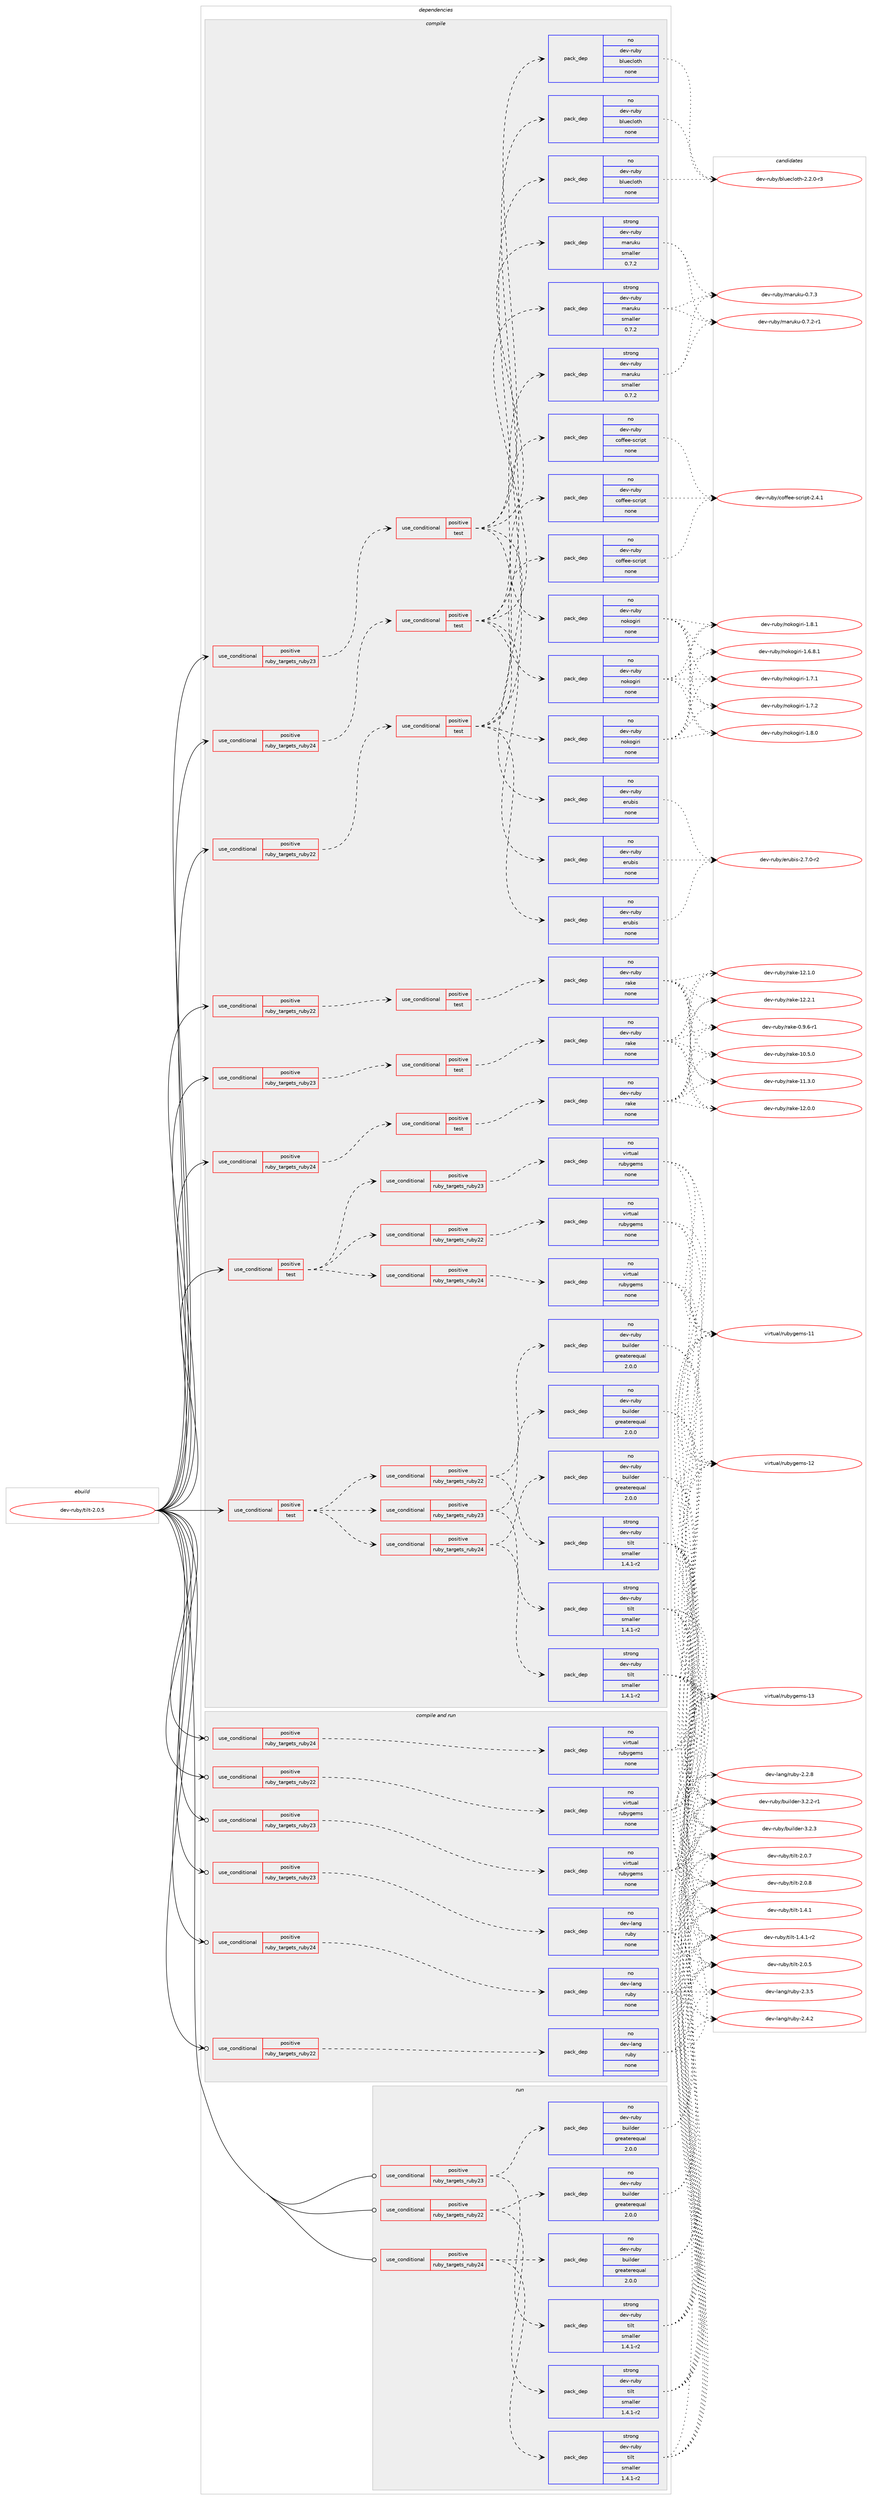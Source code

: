 digraph prolog {

# *************
# Graph options
# *************

newrank=true;
concentrate=true;
compound=true;
graph [rankdir=LR,fontname=Helvetica,fontsize=10,ranksep=1.5];#, ranksep=2.5, nodesep=0.2];
edge  [arrowhead=vee];
node  [fontname=Helvetica,fontsize=10];

# **********
# The ebuild
# **********

subgraph cluster_leftcol {
color=gray;
rank=same;
label=<<i>ebuild</i>>;
id [label="dev-ruby/tilt-2.0.5", color=red, width=4, href="../dev-ruby/tilt-2.0.5.svg"];
}

# ****************
# The dependencies
# ****************

subgraph cluster_midcol {
color=gray;
label=<<i>dependencies</i>>;
subgraph cluster_compile {
fillcolor="#eeeeee";
style=filled;
label=<<i>compile</i>>;
subgraph cond75064 {
dependency274817 [label=<<TABLE BORDER="0" CELLBORDER="1" CELLSPACING="0" CELLPADDING="4"><TR><TD ROWSPAN="3" CELLPADDING="10">use_conditional</TD></TR><TR><TD>positive</TD></TR><TR><TD>ruby_targets_ruby22</TD></TR></TABLE>>, shape=none, color=red];
subgraph cond75065 {
dependency274818 [label=<<TABLE BORDER="0" CELLBORDER="1" CELLSPACING="0" CELLPADDING="4"><TR><TD ROWSPAN="3" CELLPADDING="10">use_conditional</TD></TR><TR><TD>positive</TD></TR><TR><TD>test</TD></TR></TABLE>>, shape=none, color=red];
subgraph pack195637 {
dependency274819 [label=<<TABLE BORDER="0" CELLBORDER="1" CELLSPACING="0" CELLPADDING="4" WIDTH="220"><TR><TD ROWSPAN="6" CELLPADDING="30">pack_dep</TD></TR><TR><TD WIDTH="110">no</TD></TR><TR><TD>dev-ruby</TD></TR><TR><TD>bluecloth</TD></TR><TR><TD>none</TD></TR><TR><TD></TD></TR></TABLE>>, shape=none, color=blue];
}
dependency274818:e -> dependency274819:w [weight=20,style="dashed",arrowhead="vee"];
subgraph pack195638 {
dependency274820 [label=<<TABLE BORDER="0" CELLBORDER="1" CELLSPACING="0" CELLPADDING="4" WIDTH="220"><TR><TD ROWSPAN="6" CELLPADDING="30">pack_dep</TD></TR><TR><TD WIDTH="110">no</TD></TR><TR><TD>dev-ruby</TD></TR><TR><TD>coffee-script</TD></TR><TR><TD>none</TD></TR><TR><TD></TD></TR></TABLE>>, shape=none, color=blue];
}
dependency274818:e -> dependency274820:w [weight=20,style="dashed",arrowhead="vee"];
subgraph pack195639 {
dependency274821 [label=<<TABLE BORDER="0" CELLBORDER="1" CELLSPACING="0" CELLPADDING="4" WIDTH="220"><TR><TD ROWSPAN="6" CELLPADDING="30">pack_dep</TD></TR><TR><TD WIDTH="110">no</TD></TR><TR><TD>dev-ruby</TD></TR><TR><TD>erubis</TD></TR><TR><TD>none</TD></TR><TR><TD></TD></TR></TABLE>>, shape=none, color=blue];
}
dependency274818:e -> dependency274821:w [weight=20,style="dashed",arrowhead="vee"];
subgraph pack195640 {
dependency274822 [label=<<TABLE BORDER="0" CELLBORDER="1" CELLSPACING="0" CELLPADDING="4" WIDTH="220"><TR><TD ROWSPAN="6" CELLPADDING="30">pack_dep</TD></TR><TR><TD WIDTH="110">no</TD></TR><TR><TD>dev-ruby</TD></TR><TR><TD>nokogiri</TD></TR><TR><TD>none</TD></TR><TR><TD></TD></TR></TABLE>>, shape=none, color=blue];
}
dependency274818:e -> dependency274822:w [weight=20,style="dashed",arrowhead="vee"];
subgraph pack195641 {
dependency274823 [label=<<TABLE BORDER="0" CELLBORDER="1" CELLSPACING="0" CELLPADDING="4" WIDTH="220"><TR><TD ROWSPAN="6" CELLPADDING="30">pack_dep</TD></TR><TR><TD WIDTH="110">strong</TD></TR><TR><TD>dev-ruby</TD></TR><TR><TD>maruku</TD></TR><TR><TD>smaller</TD></TR><TR><TD>0.7.2</TD></TR></TABLE>>, shape=none, color=blue];
}
dependency274818:e -> dependency274823:w [weight=20,style="dashed",arrowhead="vee"];
}
dependency274817:e -> dependency274818:w [weight=20,style="dashed",arrowhead="vee"];
}
id:e -> dependency274817:w [weight=20,style="solid",arrowhead="vee"];
subgraph cond75066 {
dependency274824 [label=<<TABLE BORDER="0" CELLBORDER="1" CELLSPACING="0" CELLPADDING="4"><TR><TD ROWSPAN="3" CELLPADDING="10">use_conditional</TD></TR><TR><TD>positive</TD></TR><TR><TD>ruby_targets_ruby22</TD></TR></TABLE>>, shape=none, color=red];
subgraph cond75067 {
dependency274825 [label=<<TABLE BORDER="0" CELLBORDER="1" CELLSPACING="0" CELLPADDING="4"><TR><TD ROWSPAN="3" CELLPADDING="10">use_conditional</TD></TR><TR><TD>positive</TD></TR><TR><TD>test</TD></TR></TABLE>>, shape=none, color=red];
subgraph pack195642 {
dependency274826 [label=<<TABLE BORDER="0" CELLBORDER="1" CELLSPACING="0" CELLPADDING="4" WIDTH="220"><TR><TD ROWSPAN="6" CELLPADDING="30">pack_dep</TD></TR><TR><TD WIDTH="110">no</TD></TR><TR><TD>dev-ruby</TD></TR><TR><TD>rake</TD></TR><TR><TD>none</TD></TR><TR><TD></TD></TR></TABLE>>, shape=none, color=blue];
}
dependency274825:e -> dependency274826:w [weight=20,style="dashed",arrowhead="vee"];
}
dependency274824:e -> dependency274825:w [weight=20,style="dashed",arrowhead="vee"];
}
id:e -> dependency274824:w [weight=20,style="solid",arrowhead="vee"];
subgraph cond75068 {
dependency274827 [label=<<TABLE BORDER="0" CELLBORDER="1" CELLSPACING="0" CELLPADDING="4"><TR><TD ROWSPAN="3" CELLPADDING="10">use_conditional</TD></TR><TR><TD>positive</TD></TR><TR><TD>ruby_targets_ruby23</TD></TR></TABLE>>, shape=none, color=red];
subgraph cond75069 {
dependency274828 [label=<<TABLE BORDER="0" CELLBORDER="1" CELLSPACING="0" CELLPADDING="4"><TR><TD ROWSPAN="3" CELLPADDING="10">use_conditional</TD></TR><TR><TD>positive</TD></TR><TR><TD>test</TD></TR></TABLE>>, shape=none, color=red];
subgraph pack195643 {
dependency274829 [label=<<TABLE BORDER="0" CELLBORDER="1" CELLSPACING="0" CELLPADDING="4" WIDTH="220"><TR><TD ROWSPAN="6" CELLPADDING="30">pack_dep</TD></TR><TR><TD WIDTH="110">no</TD></TR><TR><TD>dev-ruby</TD></TR><TR><TD>bluecloth</TD></TR><TR><TD>none</TD></TR><TR><TD></TD></TR></TABLE>>, shape=none, color=blue];
}
dependency274828:e -> dependency274829:w [weight=20,style="dashed",arrowhead="vee"];
subgraph pack195644 {
dependency274830 [label=<<TABLE BORDER="0" CELLBORDER="1" CELLSPACING="0" CELLPADDING="4" WIDTH="220"><TR><TD ROWSPAN="6" CELLPADDING="30">pack_dep</TD></TR><TR><TD WIDTH="110">no</TD></TR><TR><TD>dev-ruby</TD></TR><TR><TD>coffee-script</TD></TR><TR><TD>none</TD></TR><TR><TD></TD></TR></TABLE>>, shape=none, color=blue];
}
dependency274828:e -> dependency274830:w [weight=20,style="dashed",arrowhead="vee"];
subgraph pack195645 {
dependency274831 [label=<<TABLE BORDER="0" CELLBORDER="1" CELLSPACING="0" CELLPADDING="4" WIDTH="220"><TR><TD ROWSPAN="6" CELLPADDING="30">pack_dep</TD></TR><TR><TD WIDTH="110">no</TD></TR><TR><TD>dev-ruby</TD></TR><TR><TD>erubis</TD></TR><TR><TD>none</TD></TR><TR><TD></TD></TR></TABLE>>, shape=none, color=blue];
}
dependency274828:e -> dependency274831:w [weight=20,style="dashed",arrowhead="vee"];
subgraph pack195646 {
dependency274832 [label=<<TABLE BORDER="0" CELLBORDER="1" CELLSPACING="0" CELLPADDING="4" WIDTH="220"><TR><TD ROWSPAN="6" CELLPADDING="30">pack_dep</TD></TR><TR><TD WIDTH="110">no</TD></TR><TR><TD>dev-ruby</TD></TR><TR><TD>nokogiri</TD></TR><TR><TD>none</TD></TR><TR><TD></TD></TR></TABLE>>, shape=none, color=blue];
}
dependency274828:e -> dependency274832:w [weight=20,style="dashed",arrowhead="vee"];
subgraph pack195647 {
dependency274833 [label=<<TABLE BORDER="0" CELLBORDER="1" CELLSPACING="0" CELLPADDING="4" WIDTH="220"><TR><TD ROWSPAN="6" CELLPADDING="30">pack_dep</TD></TR><TR><TD WIDTH="110">strong</TD></TR><TR><TD>dev-ruby</TD></TR><TR><TD>maruku</TD></TR><TR><TD>smaller</TD></TR><TR><TD>0.7.2</TD></TR></TABLE>>, shape=none, color=blue];
}
dependency274828:e -> dependency274833:w [weight=20,style="dashed",arrowhead="vee"];
}
dependency274827:e -> dependency274828:w [weight=20,style="dashed",arrowhead="vee"];
}
id:e -> dependency274827:w [weight=20,style="solid",arrowhead="vee"];
subgraph cond75070 {
dependency274834 [label=<<TABLE BORDER="0" CELLBORDER="1" CELLSPACING="0" CELLPADDING="4"><TR><TD ROWSPAN="3" CELLPADDING="10">use_conditional</TD></TR><TR><TD>positive</TD></TR><TR><TD>ruby_targets_ruby23</TD></TR></TABLE>>, shape=none, color=red];
subgraph cond75071 {
dependency274835 [label=<<TABLE BORDER="0" CELLBORDER="1" CELLSPACING="0" CELLPADDING="4"><TR><TD ROWSPAN="3" CELLPADDING="10">use_conditional</TD></TR><TR><TD>positive</TD></TR><TR><TD>test</TD></TR></TABLE>>, shape=none, color=red];
subgraph pack195648 {
dependency274836 [label=<<TABLE BORDER="0" CELLBORDER="1" CELLSPACING="0" CELLPADDING="4" WIDTH="220"><TR><TD ROWSPAN="6" CELLPADDING="30">pack_dep</TD></TR><TR><TD WIDTH="110">no</TD></TR><TR><TD>dev-ruby</TD></TR><TR><TD>rake</TD></TR><TR><TD>none</TD></TR><TR><TD></TD></TR></TABLE>>, shape=none, color=blue];
}
dependency274835:e -> dependency274836:w [weight=20,style="dashed",arrowhead="vee"];
}
dependency274834:e -> dependency274835:w [weight=20,style="dashed",arrowhead="vee"];
}
id:e -> dependency274834:w [weight=20,style="solid",arrowhead="vee"];
subgraph cond75072 {
dependency274837 [label=<<TABLE BORDER="0" CELLBORDER="1" CELLSPACING="0" CELLPADDING="4"><TR><TD ROWSPAN="3" CELLPADDING="10">use_conditional</TD></TR><TR><TD>positive</TD></TR><TR><TD>ruby_targets_ruby24</TD></TR></TABLE>>, shape=none, color=red];
subgraph cond75073 {
dependency274838 [label=<<TABLE BORDER="0" CELLBORDER="1" CELLSPACING="0" CELLPADDING="4"><TR><TD ROWSPAN="3" CELLPADDING="10">use_conditional</TD></TR><TR><TD>positive</TD></TR><TR><TD>test</TD></TR></TABLE>>, shape=none, color=red];
subgraph pack195649 {
dependency274839 [label=<<TABLE BORDER="0" CELLBORDER="1" CELLSPACING="0" CELLPADDING="4" WIDTH="220"><TR><TD ROWSPAN="6" CELLPADDING="30">pack_dep</TD></TR><TR><TD WIDTH="110">no</TD></TR><TR><TD>dev-ruby</TD></TR><TR><TD>bluecloth</TD></TR><TR><TD>none</TD></TR><TR><TD></TD></TR></TABLE>>, shape=none, color=blue];
}
dependency274838:e -> dependency274839:w [weight=20,style="dashed",arrowhead="vee"];
subgraph pack195650 {
dependency274840 [label=<<TABLE BORDER="0" CELLBORDER="1" CELLSPACING="0" CELLPADDING="4" WIDTH="220"><TR><TD ROWSPAN="6" CELLPADDING="30">pack_dep</TD></TR><TR><TD WIDTH="110">no</TD></TR><TR><TD>dev-ruby</TD></TR><TR><TD>coffee-script</TD></TR><TR><TD>none</TD></TR><TR><TD></TD></TR></TABLE>>, shape=none, color=blue];
}
dependency274838:e -> dependency274840:w [weight=20,style="dashed",arrowhead="vee"];
subgraph pack195651 {
dependency274841 [label=<<TABLE BORDER="0" CELLBORDER="1" CELLSPACING="0" CELLPADDING="4" WIDTH="220"><TR><TD ROWSPAN="6" CELLPADDING="30">pack_dep</TD></TR><TR><TD WIDTH="110">no</TD></TR><TR><TD>dev-ruby</TD></TR><TR><TD>erubis</TD></TR><TR><TD>none</TD></TR><TR><TD></TD></TR></TABLE>>, shape=none, color=blue];
}
dependency274838:e -> dependency274841:w [weight=20,style="dashed",arrowhead="vee"];
subgraph pack195652 {
dependency274842 [label=<<TABLE BORDER="0" CELLBORDER="1" CELLSPACING="0" CELLPADDING="4" WIDTH="220"><TR><TD ROWSPAN="6" CELLPADDING="30">pack_dep</TD></TR><TR><TD WIDTH="110">no</TD></TR><TR><TD>dev-ruby</TD></TR><TR><TD>nokogiri</TD></TR><TR><TD>none</TD></TR><TR><TD></TD></TR></TABLE>>, shape=none, color=blue];
}
dependency274838:e -> dependency274842:w [weight=20,style="dashed",arrowhead="vee"];
subgraph pack195653 {
dependency274843 [label=<<TABLE BORDER="0" CELLBORDER="1" CELLSPACING="0" CELLPADDING="4" WIDTH="220"><TR><TD ROWSPAN="6" CELLPADDING="30">pack_dep</TD></TR><TR><TD WIDTH="110">strong</TD></TR><TR><TD>dev-ruby</TD></TR><TR><TD>maruku</TD></TR><TR><TD>smaller</TD></TR><TR><TD>0.7.2</TD></TR></TABLE>>, shape=none, color=blue];
}
dependency274838:e -> dependency274843:w [weight=20,style="dashed",arrowhead="vee"];
}
dependency274837:e -> dependency274838:w [weight=20,style="dashed",arrowhead="vee"];
}
id:e -> dependency274837:w [weight=20,style="solid",arrowhead="vee"];
subgraph cond75074 {
dependency274844 [label=<<TABLE BORDER="0" CELLBORDER="1" CELLSPACING="0" CELLPADDING="4"><TR><TD ROWSPAN="3" CELLPADDING="10">use_conditional</TD></TR><TR><TD>positive</TD></TR><TR><TD>ruby_targets_ruby24</TD></TR></TABLE>>, shape=none, color=red];
subgraph cond75075 {
dependency274845 [label=<<TABLE BORDER="0" CELLBORDER="1" CELLSPACING="0" CELLPADDING="4"><TR><TD ROWSPAN="3" CELLPADDING="10">use_conditional</TD></TR><TR><TD>positive</TD></TR><TR><TD>test</TD></TR></TABLE>>, shape=none, color=red];
subgraph pack195654 {
dependency274846 [label=<<TABLE BORDER="0" CELLBORDER="1" CELLSPACING="0" CELLPADDING="4" WIDTH="220"><TR><TD ROWSPAN="6" CELLPADDING="30">pack_dep</TD></TR><TR><TD WIDTH="110">no</TD></TR><TR><TD>dev-ruby</TD></TR><TR><TD>rake</TD></TR><TR><TD>none</TD></TR><TR><TD></TD></TR></TABLE>>, shape=none, color=blue];
}
dependency274845:e -> dependency274846:w [weight=20,style="dashed",arrowhead="vee"];
}
dependency274844:e -> dependency274845:w [weight=20,style="dashed",arrowhead="vee"];
}
id:e -> dependency274844:w [weight=20,style="solid",arrowhead="vee"];
subgraph cond75076 {
dependency274847 [label=<<TABLE BORDER="0" CELLBORDER="1" CELLSPACING="0" CELLPADDING="4"><TR><TD ROWSPAN="3" CELLPADDING="10">use_conditional</TD></TR><TR><TD>positive</TD></TR><TR><TD>test</TD></TR></TABLE>>, shape=none, color=red];
subgraph cond75077 {
dependency274848 [label=<<TABLE BORDER="0" CELLBORDER="1" CELLSPACING="0" CELLPADDING="4"><TR><TD ROWSPAN="3" CELLPADDING="10">use_conditional</TD></TR><TR><TD>positive</TD></TR><TR><TD>ruby_targets_ruby22</TD></TR></TABLE>>, shape=none, color=red];
subgraph pack195655 {
dependency274849 [label=<<TABLE BORDER="0" CELLBORDER="1" CELLSPACING="0" CELLPADDING="4" WIDTH="220"><TR><TD ROWSPAN="6" CELLPADDING="30">pack_dep</TD></TR><TR><TD WIDTH="110">no</TD></TR><TR><TD>dev-ruby</TD></TR><TR><TD>builder</TD></TR><TR><TD>greaterequal</TD></TR><TR><TD>2.0.0</TD></TR></TABLE>>, shape=none, color=blue];
}
dependency274848:e -> dependency274849:w [weight=20,style="dashed",arrowhead="vee"];
subgraph pack195656 {
dependency274850 [label=<<TABLE BORDER="0" CELLBORDER="1" CELLSPACING="0" CELLPADDING="4" WIDTH="220"><TR><TD ROWSPAN="6" CELLPADDING="30">pack_dep</TD></TR><TR><TD WIDTH="110">strong</TD></TR><TR><TD>dev-ruby</TD></TR><TR><TD>tilt</TD></TR><TR><TD>smaller</TD></TR><TR><TD>1.4.1-r2</TD></TR></TABLE>>, shape=none, color=blue];
}
dependency274848:e -> dependency274850:w [weight=20,style="dashed",arrowhead="vee"];
}
dependency274847:e -> dependency274848:w [weight=20,style="dashed",arrowhead="vee"];
subgraph cond75078 {
dependency274851 [label=<<TABLE BORDER="0" CELLBORDER="1" CELLSPACING="0" CELLPADDING="4"><TR><TD ROWSPAN="3" CELLPADDING="10">use_conditional</TD></TR><TR><TD>positive</TD></TR><TR><TD>ruby_targets_ruby23</TD></TR></TABLE>>, shape=none, color=red];
subgraph pack195657 {
dependency274852 [label=<<TABLE BORDER="0" CELLBORDER="1" CELLSPACING="0" CELLPADDING="4" WIDTH="220"><TR><TD ROWSPAN="6" CELLPADDING="30">pack_dep</TD></TR><TR><TD WIDTH="110">no</TD></TR><TR><TD>dev-ruby</TD></TR><TR><TD>builder</TD></TR><TR><TD>greaterequal</TD></TR><TR><TD>2.0.0</TD></TR></TABLE>>, shape=none, color=blue];
}
dependency274851:e -> dependency274852:w [weight=20,style="dashed",arrowhead="vee"];
subgraph pack195658 {
dependency274853 [label=<<TABLE BORDER="0" CELLBORDER="1" CELLSPACING="0" CELLPADDING="4" WIDTH="220"><TR><TD ROWSPAN="6" CELLPADDING="30">pack_dep</TD></TR><TR><TD WIDTH="110">strong</TD></TR><TR><TD>dev-ruby</TD></TR><TR><TD>tilt</TD></TR><TR><TD>smaller</TD></TR><TR><TD>1.4.1-r2</TD></TR></TABLE>>, shape=none, color=blue];
}
dependency274851:e -> dependency274853:w [weight=20,style="dashed",arrowhead="vee"];
}
dependency274847:e -> dependency274851:w [weight=20,style="dashed",arrowhead="vee"];
subgraph cond75079 {
dependency274854 [label=<<TABLE BORDER="0" CELLBORDER="1" CELLSPACING="0" CELLPADDING="4"><TR><TD ROWSPAN="3" CELLPADDING="10">use_conditional</TD></TR><TR><TD>positive</TD></TR><TR><TD>ruby_targets_ruby24</TD></TR></TABLE>>, shape=none, color=red];
subgraph pack195659 {
dependency274855 [label=<<TABLE BORDER="0" CELLBORDER="1" CELLSPACING="0" CELLPADDING="4" WIDTH="220"><TR><TD ROWSPAN="6" CELLPADDING="30">pack_dep</TD></TR><TR><TD WIDTH="110">no</TD></TR><TR><TD>dev-ruby</TD></TR><TR><TD>builder</TD></TR><TR><TD>greaterequal</TD></TR><TR><TD>2.0.0</TD></TR></TABLE>>, shape=none, color=blue];
}
dependency274854:e -> dependency274855:w [weight=20,style="dashed",arrowhead="vee"];
subgraph pack195660 {
dependency274856 [label=<<TABLE BORDER="0" CELLBORDER="1" CELLSPACING="0" CELLPADDING="4" WIDTH="220"><TR><TD ROWSPAN="6" CELLPADDING="30">pack_dep</TD></TR><TR><TD WIDTH="110">strong</TD></TR><TR><TD>dev-ruby</TD></TR><TR><TD>tilt</TD></TR><TR><TD>smaller</TD></TR><TR><TD>1.4.1-r2</TD></TR></TABLE>>, shape=none, color=blue];
}
dependency274854:e -> dependency274856:w [weight=20,style="dashed",arrowhead="vee"];
}
dependency274847:e -> dependency274854:w [weight=20,style="dashed",arrowhead="vee"];
}
id:e -> dependency274847:w [weight=20,style="solid",arrowhead="vee"];
subgraph cond75080 {
dependency274857 [label=<<TABLE BORDER="0" CELLBORDER="1" CELLSPACING="0" CELLPADDING="4"><TR><TD ROWSPAN="3" CELLPADDING="10">use_conditional</TD></TR><TR><TD>positive</TD></TR><TR><TD>test</TD></TR></TABLE>>, shape=none, color=red];
subgraph cond75081 {
dependency274858 [label=<<TABLE BORDER="0" CELLBORDER="1" CELLSPACING="0" CELLPADDING="4"><TR><TD ROWSPAN="3" CELLPADDING="10">use_conditional</TD></TR><TR><TD>positive</TD></TR><TR><TD>ruby_targets_ruby22</TD></TR></TABLE>>, shape=none, color=red];
subgraph pack195661 {
dependency274859 [label=<<TABLE BORDER="0" CELLBORDER="1" CELLSPACING="0" CELLPADDING="4" WIDTH="220"><TR><TD ROWSPAN="6" CELLPADDING="30">pack_dep</TD></TR><TR><TD WIDTH="110">no</TD></TR><TR><TD>virtual</TD></TR><TR><TD>rubygems</TD></TR><TR><TD>none</TD></TR><TR><TD></TD></TR></TABLE>>, shape=none, color=blue];
}
dependency274858:e -> dependency274859:w [weight=20,style="dashed",arrowhead="vee"];
}
dependency274857:e -> dependency274858:w [weight=20,style="dashed",arrowhead="vee"];
subgraph cond75082 {
dependency274860 [label=<<TABLE BORDER="0" CELLBORDER="1" CELLSPACING="0" CELLPADDING="4"><TR><TD ROWSPAN="3" CELLPADDING="10">use_conditional</TD></TR><TR><TD>positive</TD></TR><TR><TD>ruby_targets_ruby23</TD></TR></TABLE>>, shape=none, color=red];
subgraph pack195662 {
dependency274861 [label=<<TABLE BORDER="0" CELLBORDER="1" CELLSPACING="0" CELLPADDING="4" WIDTH="220"><TR><TD ROWSPAN="6" CELLPADDING="30">pack_dep</TD></TR><TR><TD WIDTH="110">no</TD></TR><TR><TD>virtual</TD></TR><TR><TD>rubygems</TD></TR><TR><TD>none</TD></TR><TR><TD></TD></TR></TABLE>>, shape=none, color=blue];
}
dependency274860:e -> dependency274861:w [weight=20,style="dashed",arrowhead="vee"];
}
dependency274857:e -> dependency274860:w [weight=20,style="dashed",arrowhead="vee"];
subgraph cond75083 {
dependency274862 [label=<<TABLE BORDER="0" CELLBORDER="1" CELLSPACING="0" CELLPADDING="4"><TR><TD ROWSPAN="3" CELLPADDING="10">use_conditional</TD></TR><TR><TD>positive</TD></TR><TR><TD>ruby_targets_ruby24</TD></TR></TABLE>>, shape=none, color=red];
subgraph pack195663 {
dependency274863 [label=<<TABLE BORDER="0" CELLBORDER="1" CELLSPACING="0" CELLPADDING="4" WIDTH="220"><TR><TD ROWSPAN="6" CELLPADDING="30">pack_dep</TD></TR><TR><TD WIDTH="110">no</TD></TR><TR><TD>virtual</TD></TR><TR><TD>rubygems</TD></TR><TR><TD>none</TD></TR><TR><TD></TD></TR></TABLE>>, shape=none, color=blue];
}
dependency274862:e -> dependency274863:w [weight=20,style="dashed",arrowhead="vee"];
}
dependency274857:e -> dependency274862:w [weight=20,style="dashed",arrowhead="vee"];
}
id:e -> dependency274857:w [weight=20,style="solid",arrowhead="vee"];
}
subgraph cluster_compileandrun {
fillcolor="#eeeeee";
style=filled;
label=<<i>compile and run</i>>;
subgraph cond75084 {
dependency274864 [label=<<TABLE BORDER="0" CELLBORDER="1" CELLSPACING="0" CELLPADDING="4"><TR><TD ROWSPAN="3" CELLPADDING="10">use_conditional</TD></TR><TR><TD>positive</TD></TR><TR><TD>ruby_targets_ruby22</TD></TR></TABLE>>, shape=none, color=red];
subgraph pack195664 {
dependency274865 [label=<<TABLE BORDER="0" CELLBORDER="1" CELLSPACING="0" CELLPADDING="4" WIDTH="220"><TR><TD ROWSPAN="6" CELLPADDING="30">pack_dep</TD></TR><TR><TD WIDTH="110">no</TD></TR><TR><TD>dev-lang</TD></TR><TR><TD>ruby</TD></TR><TR><TD>none</TD></TR><TR><TD></TD></TR></TABLE>>, shape=none, color=blue];
}
dependency274864:e -> dependency274865:w [weight=20,style="dashed",arrowhead="vee"];
}
id:e -> dependency274864:w [weight=20,style="solid",arrowhead="odotvee"];
subgraph cond75085 {
dependency274866 [label=<<TABLE BORDER="0" CELLBORDER="1" CELLSPACING="0" CELLPADDING="4"><TR><TD ROWSPAN="3" CELLPADDING="10">use_conditional</TD></TR><TR><TD>positive</TD></TR><TR><TD>ruby_targets_ruby22</TD></TR></TABLE>>, shape=none, color=red];
subgraph pack195665 {
dependency274867 [label=<<TABLE BORDER="0" CELLBORDER="1" CELLSPACING="0" CELLPADDING="4" WIDTH="220"><TR><TD ROWSPAN="6" CELLPADDING="30">pack_dep</TD></TR><TR><TD WIDTH="110">no</TD></TR><TR><TD>virtual</TD></TR><TR><TD>rubygems</TD></TR><TR><TD>none</TD></TR><TR><TD></TD></TR></TABLE>>, shape=none, color=blue];
}
dependency274866:e -> dependency274867:w [weight=20,style="dashed",arrowhead="vee"];
}
id:e -> dependency274866:w [weight=20,style="solid",arrowhead="odotvee"];
subgraph cond75086 {
dependency274868 [label=<<TABLE BORDER="0" CELLBORDER="1" CELLSPACING="0" CELLPADDING="4"><TR><TD ROWSPAN="3" CELLPADDING="10">use_conditional</TD></TR><TR><TD>positive</TD></TR><TR><TD>ruby_targets_ruby23</TD></TR></TABLE>>, shape=none, color=red];
subgraph pack195666 {
dependency274869 [label=<<TABLE BORDER="0" CELLBORDER="1" CELLSPACING="0" CELLPADDING="4" WIDTH="220"><TR><TD ROWSPAN="6" CELLPADDING="30">pack_dep</TD></TR><TR><TD WIDTH="110">no</TD></TR><TR><TD>dev-lang</TD></TR><TR><TD>ruby</TD></TR><TR><TD>none</TD></TR><TR><TD></TD></TR></TABLE>>, shape=none, color=blue];
}
dependency274868:e -> dependency274869:w [weight=20,style="dashed",arrowhead="vee"];
}
id:e -> dependency274868:w [weight=20,style="solid",arrowhead="odotvee"];
subgraph cond75087 {
dependency274870 [label=<<TABLE BORDER="0" CELLBORDER="1" CELLSPACING="0" CELLPADDING="4"><TR><TD ROWSPAN="3" CELLPADDING="10">use_conditional</TD></TR><TR><TD>positive</TD></TR><TR><TD>ruby_targets_ruby23</TD></TR></TABLE>>, shape=none, color=red];
subgraph pack195667 {
dependency274871 [label=<<TABLE BORDER="0" CELLBORDER="1" CELLSPACING="0" CELLPADDING="4" WIDTH="220"><TR><TD ROWSPAN="6" CELLPADDING="30">pack_dep</TD></TR><TR><TD WIDTH="110">no</TD></TR><TR><TD>virtual</TD></TR><TR><TD>rubygems</TD></TR><TR><TD>none</TD></TR><TR><TD></TD></TR></TABLE>>, shape=none, color=blue];
}
dependency274870:e -> dependency274871:w [weight=20,style="dashed",arrowhead="vee"];
}
id:e -> dependency274870:w [weight=20,style="solid",arrowhead="odotvee"];
subgraph cond75088 {
dependency274872 [label=<<TABLE BORDER="0" CELLBORDER="1" CELLSPACING="0" CELLPADDING="4"><TR><TD ROWSPAN="3" CELLPADDING="10">use_conditional</TD></TR><TR><TD>positive</TD></TR><TR><TD>ruby_targets_ruby24</TD></TR></TABLE>>, shape=none, color=red];
subgraph pack195668 {
dependency274873 [label=<<TABLE BORDER="0" CELLBORDER="1" CELLSPACING="0" CELLPADDING="4" WIDTH="220"><TR><TD ROWSPAN="6" CELLPADDING="30">pack_dep</TD></TR><TR><TD WIDTH="110">no</TD></TR><TR><TD>dev-lang</TD></TR><TR><TD>ruby</TD></TR><TR><TD>none</TD></TR><TR><TD></TD></TR></TABLE>>, shape=none, color=blue];
}
dependency274872:e -> dependency274873:w [weight=20,style="dashed",arrowhead="vee"];
}
id:e -> dependency274872:w [weight=20,style="solid",arrowhead="odotvee"];
subgraph cond75089 {
dependency274874 [label=<<TABLE BORDER="0" CELLBORDER="1" CELLSPACING="0" CELLPADDING="4"><TR><TD ROWSPAN="3" CELLPADDING="10">use_conditional</TD></TR><TR><TD>positive</TD></TR><TR><TD>ruby_targets_ruby24</TD></TR></TABLE>>, shape=none, color=red];
subgraph pack195669 {
dependency274875 [label=<<TABLE BORDER="0" CELLBORDER="1" CELLSPACING="0" CELLPADDING="4" WIDTH="220"><TR><TD ROWSPAN="6" CELLPADDING="30">pack_dep</TD></TR><TR><TD WIDTH="110">no</TD></TR><TR><TD>virtual</TD></TR><TR><TD>rubygems</TD></TR><TR><TD>none</TD></TR><TR><TD></TD></TR></TABLE>>, shape=none, color=blue];
}
dependency274874:e -> dependency274875:w [weight=20,style="dashed",arrowhead="vee"];
}
id:e -> dependency274874:w [weight=20,style="solid",arrowhead="odotvee"];
}
subgraph cluster_run {
fillcolor="#eeeeee";
style=filled;
label=<<i>run</i>>;
subgraph cond75090 {
dependency274876 [label=<<TABLE BORDER="0" CELLBORDER="1" CELLSPACING="0" CELLPADDING="4"><TR><TD ROWSPAN="3" CELLPADDING="10">use_conditional</TD></TR><TR><TD>positive</TD></TR><TR><TD>ruby_targets_ruby22</TD></TR></TABLE>>, shape=none, color=red];
subgraph pack195670 {
dependency274877 [label=<<TABLE BORDER="0" CELLBORDER="1" CELLSPACING="0" CELLPADDING="4" WIDTH="220"><TR><TD ROWSPAN="6" CELLPADDING="30">pack_dep</TD></TR><TR><TD WIDTH="110">no</TD></TR><TR><TD>dev-ruby</TD></TR><TR><TD>builder</TD></TR><TR><TD>greaterequal</TD></TR><TR><TD>2.0.0</TD></TR></TABLE>>, shape=none, color=blue];
}
dependency274876:e -> dependency274877:w [weight=20,style="dashed",arrowhead="vee"];
subgraph pack195671 {
dependency274878 [label=<<TABLE BORDER="0" CELLBORDER="1" CELLSPACING="0" CELLPADDING="4" WIDTH="220"><TR><TD ROWSPAN="6" CELLPADDING="30">pack_dep</TD></TR><TR><TD WIDTH="110">strong</TD></TR><TR><TD>dev-ruby</TD></TR><TR><TD>tilt</TD></TR><TR><TD>smaller</TD></TR><TR><TD>1.4.1-r2</TD></TR></TABLE>>, shape=none, color=blue];
}
dependency274876:e -> dependency274878:w [weight=20,style="dashed",arrowhead="vee"];
}
id:e -> dependency274876:w [weight=20,style="solid",arrowhead="odot"];
subgraph cond75091 {
dependency274879 [label=<<TABLE BORDER="0" CELLBORDER="1" CELLSPACING="0" CELLPADDING="4"><TR><TD ROWSPAN="3" CELLPADDING="10">use_conditional</TD></TR><TR><TD>positive</TD></TR><TR><TD>ruby_targets_ruby23</TD></TR></TABLE>>, shape=none, color=red];
subgraph pack195672 {
dependency274880 [label=<<TABLE BORDER="0" CELLBORDER="1" CELLSPACING="0" CELLPADDING="4" WIDTH="220"><TR><TD ROWSPAN="6" CELLPADDING="30">pack_dep</TD></TR><TR><TD WIDTH="110">no</TD></TR><TR><TD>dev-ruby</TD></TR><TR><TD>builder</TD></TR><TR><TD>greaterequal</TD></TR><TR><TD>2.0.0</TD></TR></TABLE>>, shape=none, color=blue];
}
dependency274879:e -> dependency274880:w [weight=20,style="dashed",arrowhead="vee"];
subgraph pack195673 {
dependency274881 [label=<<TABLE BORDER="0" CELLBORDER="1" CELLSPACING="0" CELLPADDING="4" WIDTH="220"><TR><TD ROWSPAN="6" CELLPADDING="30">pack_dep</TD></TR><TR><TD WIDTH="110">strong</TD></TR><TR><TD>dev-ruby</TD></TR><TR><TD>tilt</TD></TR><TR><TD>smaller</TD></TR><TR><TD>1.4.1-r2</TD></TR></TABLE>>, shape=none, color=blue];
}
dependency274879:e -> dependency274881:w [weight=20,style="dashed",arrowhead="vee"];
}
id:e -> dependency274879:w [weight=20,style="solid",arrowhead="odot"];
subgraph cond75092 {
dependency274882 [label=<<TABLE BORDER="0" CELLBORDER="1" CELLSPACING="0" CELLPADDING="4"><TR><TD ROWSPAN="3" CELLPADDING="10">use_conditional</TD></TR><TR><TD>positive</TD></TR><TR><TD>ruby_targets_ruby24</TD></TR></TABLE>>, shape=none, color=red];
subgraph pack195674 {
dependency274883 [label=<<TABLE BORDER="0" CELLBORDER="1" CELLSPACING="0" CELLPADDING="4" WIDTH="220"><TR><TD ROWSPAN="6" CELLPADDING="30">pack_dep</TD></TR><TR><TD WIDTH="110">no</TD></TR><TR><TD>dev-ruby</TD></TR><TR><TD>builder</TD></TR><TR><TD>greaterequal</TD></TR><TR><TD>2.0.0</TD></TR></TABLE>>, shape=none, color=blue];
}
dependency274882:e -> dependency274883:w [weight=20,style="dashed",arrowhead="vee"];
subgraph pack195675 {
dependency274884 [label=<<TABLE BORDER="0" CELLBORDER="1" CELLSPACING="0" CELLPADDING="4" WIDTH="220"><TR><TD ROWSPAN="6" CELLPADDING="30">pack_dep</TD></TR><TR><TD WIDTH="110">strong</TD></TR><TR><TD>dev-ruby</TD></TR><TR><TD>tilt</TD></TR><TR><TD>smaller</TD></TR><TR><TD>1.4.1-r2</TD></TR></TABLE>>, shape=none, color=blue];
}
dependency274882:e -> dependency274884:w [weight=20,style="dashed",arrowhead="vee"];
}
id:e -> dependency274882:w [weight=20,style="solid",arrowhead="odot"];
}
}

# **************
# The candidates
# **************

subgraph cluster_choices {
rank=same;
color=gray;
label=<<i>candidates</i>>;

subgraph choice195637 {
color=black;
nodesep=1;
choice10010111845114117981214798108117101991081111161044550465046484511451 [label="dev-ruby/bluecloth-2.2.0-r3", color=red, width=4,href="../dev-ruby/bluecloth-2.2.0-r3.svg"];
dependency274819:e -> choice10010111845114117981214798108117101991081111161044550465046484511451:w [style=dotted,weight="100"];
}
subgraph choice195638 {
color=black;
nodesep=1;
choice100101118451141179812147991111021021011014511599114105112116455046524649 [label="dev-ruby/coffee-script-2.4.1", color=red, width=4,href="../dev-ruby/coffee-script-2.4.1.svg"];
dependency274820:e -> choice100101118451141179812147991111021021011014511599114105112116455046524649:w [style=dotted,weight="100"];
}
subgraph choice195639 {
color=black;
nodesep=1;
choice100101118451141179812147101114117981051154550465546484511450 [label="dev-ruby/erubis-2.7.0-r2", color=red, width=4,href="../dev-ruby/erubis-2.7.0-r2.svg"];
dependency274821:e -> choice100101118451141179812147101114117981051154550465546484511450:w [style=dotted,weight="100"];
}
subgraph choice195640 {
color=black;
nodesep=1;
choice1001011184511411798121471101111071111031051141054549465446564649 [label="dev-ruby/nokogiri-1.6.8.1", color=red, width=4,href="../dev-ruby/nokogiri-1.6.8.1.svg"];
choice100101118451141179812147110111107111103105114105454946554649 [label="dev-ruby/nokogiri-1.7.1", color=red, width=4,href="../dev-ruby/nokogiri-1.7.1.svg"];
choice100101118451141179812147110111107111103105114105454946554650 [label="dev-ruby/nokogiri-1.7.2", color=red, width=4,href="../dev-ruby/nokogiri-1.7.2.svg"];
choice100101118451141179812147110111107111103105114105454946564648 [label="dev-ruby/nokogiri-1.8.0", color=red, width=4,href="../dev-ruby/nokogiri-1.8.0.svg"];
choice100101118451141179812147110111107111103105114105454946564649 [label="dev-ruby/nokogiri-1.8.1", color=red, width=4,href="../dev-ruby/nokogiri-1.8.1.svg"];
dependency274822:e -> choice1001011184511411798121471101111071111031051141054549465446564649:w [style=dotted,weight="100"];
dependency274822:e -> choice100101118451141179812147110111107111103105114105454946554649:w [style=dotted,weight="100"];
dependency274822:e -> choice100101118451141179812147110111107111103105114105454946554650:w [style=dotted,weight="100"];
dependency274822:e -> choice100101118451141179812147110111107111103105114105454946564648:w [style=dotted,weight="100"];
dependency274822:e -> choice100101118451141179812147110111107111103105114105454946564649:w [style=dotted,weight="100"];
}
subgraph choice195641 {
color=black;
nodesep=1;
choice100101118451141179812147109971141171071174548465546504511449 [label="dev-ruby/maruku-0.7.2-r1", color=red, width=4,href="../dev-ruby/maruku-0.7.2-r1.svg"];
choice10010111845114117981214710997114117107117454846554651 [label="dev-ruby/maruku-0.7.3", color=red, width=4,href="../dev-ruby/maruku-0.7.3.svg"];
dependency274823:e -> choice100101118451141179812147109971141171071174548465546504511449:w [style=dotted,weight="100"];
dependency274823:e -> choice10010111845114117981214710997114117107117454846554651:w [style=dotted,weight="100"];
}
subgraph choice195642 {
color=black;
nodesep=1;
choice100101118451141179812147114971071014548465746544511449 [label="dev-ruby/rake-0.9.6-r1", color=red, width=4,href="../dev-ruby/rake-0.9.6-r1.svg"];
choice1001011184511411798121471149710710145494846534648 [label="dev-ruby/rake-10.5.0", color=red, width=4,href="../dev-ruby/rake-10.5.0.svg"];
choice1001011184511411798121471149710710145494946514648 [label="dev-ruby/rake-11.3.0", color=red, width=4,href="../dev-ruby/rake-11.3.0.svg"];
choice1001011184511411798121471149710710145495046484648 [label="dev-ruby/rake-12.0.0", color=red, width=4,href="../dev-ruby/rake-12.0.0.svg"];
choice1001011184511411798121471149710710145495046494648 [label="dev-ruby/rake-12.1.0", color=red, width=4,href="../dev-ruby/rake-12.1.0.svg"];
choice1001011184511411798121471149710710145495046504649 [label="dev-ruby/rake-12.2.1", color=red, width=4,href="../dev-ruby/rake-12.2.1.svg"];
dependency274826:e -> choice100101118451141179812147114971071014548465746544511449:w [style=dotted,weight="100"];
dependency274826:e -> choice1001011184511411798121471149710710145494846534648:w [style=dotted,weight="100"];
dependency274826:e -> choice1001011184511411798121471149710710145494946514648:w [style=dotted,weight="100"];
dependency274826:e -> choice1001011184511411798121471149710710145495046484648:w [style=dotted,weight="100"];
dependency274826:e -> choice1001011184511411798121471149710710145495046494648:w [style=dotted,weight="100"];
dependency274826:e -> choice1001011184511411798121471149710710145495046504649:w [style=dotted,weight="100"];
}
subgraph choice195643 {
color=black;
nodesep=1;
choice10010111845114117981214798108117101991081111161044550465046484511451 [label="dev-ruby/bluecloth-2.2.0-r3", color=red, width=4,href="../dev-ruby/bluecloth-2.2.0-r3.svg"];
dependency274829:e -> choice10010111845114117981214798108117101991081111161044550465046484511451:w [style=dotted,weight="100"];
}
subgraph choice195644 {
color=black;
nodesep=1;
choice100101118451141179812147991111021021011014511599114105112116455046524649 [label="dev-ruby/coffee-script-2.4.1", color=red, width=4,href="../dev-ruby/coffee-script-2.4.1.svg"];
dependency274830:e -> choice100101118451141179812147991111021021011014511599114105112116455046524649:w [style=dotted,weight="100"];
}
subgraph choice195645 {
color=black;
nodesep=1;
choice100101118451141179812147101114117981051154550465546484511450 [label="dev-ruby/erubis-2.7.0-r2", color=red, width=4,href="../dev-ruby/erubis-2.7.0-r2.svg"];
dependency274831:e -> choice100101118451141179812147101114117981051154550465546484511450:w [style=dotted,weight="100"];
}
subgraph choice195646 {
color=black;
nodesep=1;
choice1001011184511411798121471101111071111031051141054549465446564649 [label="dev-ruby/nokogiri-1.6.8.1", color=red, width=4,href="../dev-ruby/nokogiri-1.6.8.1.svg"];
choice100101118451141179812147110111107111103105114105454946554649 [label="dev-ruby/nokogiri-1.7.1", color=red, width=4,href="../dev-ruby/nokogiri-1.7.1.svg"];
choice100101118451141179812147110111107111103105114105454946554650 [label="dev-ruby/nokogiri-1.7.2", color=red, width=4,href="../dev-ruby/nokogiri-1.7.2.svg"];
choice100101118451141179812147110111107111103105114105454946564648 [label="dev-ruby/nokogiri-1.8.0", color=red, width=4,href="../dev-ruby/nokogiri-1.8.0.svg"];
choice100101118451141179812147110111107111103105114105454946564649 [label="dev-ruby/nokogiri-1.8.1", color=red, width=4,href="../dev-ruby/nokogiri-1.8.1.svg"];
dependency274832:e -> choice1001011184511411798121471101111071111031051141054549465446564649:w [style=dotted,weight="100"];
dependency274832:e -> choice100101118451141179812147110111107111103105114105454946554649:w [style=dotted,weight="100"];
dependency274832:e -> choice100101118451141179812147110111107111103105114105454946554650:w [style=dotted,weight="100"];
dependency274832:e -> choice100101118451141179812147110111107111103105114105454946564648:w [style=dotted,weight="100"];
dependency274832:e -> choice100101118451141179812147110111107111103105114105454946564649:w [style=dotted,weight="100"];
}
subgraph choice195647 {
color=black;
nodesep=1;
choice100101118451141179812147109971141171071174548465546504511449 [label="dev-ruby/maruku-0.7.2-r1", color=red, width=4,href="../dev-ruby/maruku-0.7.2-r1.svg"];
choice10010111845114117981214710997114117107117454846554651 [label="dev-ruby/maruku-0.7.3", color=red, width=4,href="../dev-ruby/maruku-0.7.3.svg"];
dependency274833:e -> choice100101118451141179812147109971141171071174548465546504511449:w [style=dotted,weight="100"];
dependency274833:e -> choice10010111845114117981214710997114117107117454846554651:w [style=dotted,weight="100"];
}
subgraph choice195648 {
color=black;
nodesep=1;
choice100101118451141179812147114971071014548465746544511449 [label="dev-ruby/rake-0.9.6-r1", color=red, width=4,href="../dev-ruby/rake-0.9.6-r1.svg"];
choice1001011184511411798121471149710710145494846534648 [label="dev-ruby/rake-10.5.0", color=red, width=4,href="../dev-ruby/rake-10.5.0.svg"];
choice1001011184511411798121471149710710145494946514648 [label="dev-ruby/rake-11.3.0", color=red, width=4,href="../dev-ruby/rake-11.3.0.svg"];
choice1001011184511411798121471149710710145495046484648 [label="dev-ruby/rake-12.0.0", color=red, width=4,href="../dev-ruby/rake-12.0.0.svg"];
choice1001011184511411798121471149710710145495046494648 [label="dev-ruby/rake-12.1.0", color=red, width=4,href="../dev-ruby/rake-12.1.0.svg"];
choice1001011184511411798121471149710710145495046504649 [label="dev-ruby/rake-12.2.1", color=red, width=4,href="../dev-ruby/rake-12.2.1.svg"];
dependency274836:e -> choice100101118451141179812147114971071014548465746544511449:w [style=dotted,weight="100"];
dependency274836:e -> choice1001011184511411798121471149710710145494846534648:w [style=dotted,weight="100"];
dependency274836:e -> choice1001011184511411798121471149710710145494946514648:w [style=dotted,weight="100"];
dependency274836:e -> choice1001011184511411798121471149710710145495046484648:w [style=dotted,weight="100"];
dependency274836:e -> choice1001011184511411798121471149710710145495046494648:w [style=dotted,weight="100"];
dependency274836:e -> choice1001011184511411798121471149710710145495046504649:w [style=dotted,weight="100"];
}
subgraph choice195649 {
color=black;
nodesep=1;
choice10010111845114117981214798108117101991081111161044550465046484511451 [label="dev-ruby/bluecloth-2.2.0-r3", color=red, width=4,href="../dev-ruby/bluecloth-2.2.0-r3.svg"];
dependency274839:e -> choice10010111845114117981214798108117101991081111161044550465046484511451:w [style=dotted,weight="100"];
}
subgraph choice195650 {
color=black;
nodesep=1;
choice100101118451141179812147991111021021011014511599114105112116455046524649 [label="dev-ruby/coffee-script-2.4.1", color=red, width=4,href="../dev-ruby/coffee-script-2.4.1.svg"];
dependency274840:e -> choice100101118451141179812147991111021021011014511599114105112116455046524649:w [style=dotted,weight="100"];
}
subgraph choice195651 {
color=black;
nodesep=1;
choice100101118451141179812147101114117981051154550465546484511450 [label="dev-ruby/erubis-2.7.0-r2", color=red, width=4,href="../dev-ruby/erubis-2.7.0-r2.svg"];
dependency274841:e -> choice100101118451141179812147101114117981051154550465546484511450:w [style=dotted,weight="100"];
}
subgraph choice195652 {
color=black;
nodesep=1;
choice1001011184511411798121471101111071111031051141054549465446564649 [label="dev-ruby/nokogiri-1.6.8.1", color=red, width=4,href="../dev-ruby/nokogiri-1.6.8.1.svg"];
choice100101118451141179812147110111107111103105114105454946554649 [label="dev-ruby/nokogiri-1.7.1", color=red, width=4,href="../dev-ruby/nokogiri-1.7.1.svg"];
choice100101118451141179812147110111107111103105114105454946554650 [label="dev-ruby/nokogiri-1.7.2", color=red, width=4,href="../dev-ruby/nokogiri-1.7.2.svg"];
choice100101118451141179812147110111107111103105114105454946564648 [label="dev-ruby/nokogiri-1.8.0", color=red, width=4,href="../dev-ruby/nokogiri-1.8.0.svg"];
choice100101118451141179812147110111107111103105114105454946564649 [label="dev-ruby/nokogiri-1.8.1", color=red, width=4,href="../dev-ruby/nokogiri-1.8.1.svg"];
dependency274842:e -> choice1001011184511411798121471101111071111031051141054549465446564649:w [style=dotted,weight="100"];
dependency274842:e -> choice100101118451141179812147110111107111103105114105454946554649:w [style=dotted,weight="100"];
dependency274842:e -> choice100101118451141179812147110111107111103105114105454946554650:w [style=dotted,weight="100"];
dependency274842:e -> choice100101118451141179812147110111107111103105114105454946564648:w [style=dotted,weight="100"];
dependency274842:e -> choice100101118451141179812147110111107111103105114105454946564649:w [style=dotted,weight="100"];
}
subgraph choice195653 {
color=black;
nodesep=1;
choice100101118451141179812147109971141171071174548465546504511449 [label="dev-ruby/maruku-0.7.2-r1", color=red, width=4,href="../dev-ruby/maruku-0.7.2-r1.svg"];
choice10010111845114117981214710997114117107117454846554651 [label="dev-ruby/maruku-0.7.3", color=red, width=4,href="../dev-ruby/maruku-0.7.3.svg"];
dependency274843:e -> choice100101118451141179812147109971141171071174548465546504511449:w [style=dotted,weight="100"];
dependency274843:e -> choice10010111845114117981214710997114117107117454846554651:w [style=dotted,weight="100"];
}
subgraph choice195654 {
color=black;
nodesep=1;
choice100101118451141179812147114971071014548465746544511449 [label="dev-ruby/rake-0.9.6-r1", color=red, width=4,href="../dev-ruby/rake-0.9.6-r1.svg"];
choice1001011184511411798121471149710710145494846534648 [label="dev-ruby/rake-10.5.0", color=red, width=4,href="../dev-ruby/rake-10.5.0.svg"];
choice1001011184511411798121471149710710145494946514648 [label="dev-ruby/rake-11.3.0", color=red, width=4,href="../dev-ruby/rake-11.3.0.svg"];
choice1001011184511411798121471149710710145495046484648 [label="dev-ruby/rake-12.0.0", color=red, width=4,href="../dev-ruby/rake-12.0.0.svg"];
choice1001011184511411798121471149710710145495046494648 [label="dev-ruby/rake-12.1.0", color=red, width=4,href="../dev-ruby/rake-12.1.0.svg"];
choice1001011184511411798121471149710710145495046504649 [label="dev-ruby/rake-12.2.1", color=red, width=4,href="../dev-ruby/rake-12.2.1.svg"];
dependency274846:e -> choice100101118451141179812147114971071014548465746544511449:w [style=dotted,weight="100"];
dependency274846:e -> choice1001011184511411798121471149710710145494846534648:w [style=dotted,weight="100"];
dependency274846:e -> choice1001011184511411798121471149710710145494946514648:w [style=dotted,weight="100"];
dependency274846:e -> choice1001011184511411798121471149710710145495046484648:w [style=dotted,weight="100"];
dependency274846:e -> choice1001011184511411798121471149710710145495046494648:w [style=dotted,weight="100"];
dependency274846:e -> choice1001011184511411798121471149710710145495046504649:w [style=dotted,weight="100"];
}
subgraph choice195655 {
color=black;
nodesep=1;
choice100101118451141179812147981171051081001011144551465046504511449 [label="dev-ruby/builder-3.2.2-r1", color=red, width=4,href="../dev-ruby/builder-3.2.2-r1.svg"];
choice10010111845114117981214798117105108100101114455146504651 [label="dev-ruby/builder-3.2.3", color=red, width=4,href="../dev-ruby/builder-3.2.3.svg"];
dependency274849:e -> choice100101118451141179812147981171051081001011144551465046504511449:w [style=dotted,weight="100"];
dependency274849:e -> choice10010111845114117981214798117105108100101114455146504651:w [style=dotted,weight="100"];
}
subgraph choice195656 {
color=black;
nodesep=1;
choice100101118451141179812147116105108116454946524649 [label="dev-ruby/tilt-1.4.1", color=red, width=4,href="../dev-ruby/tilt-1.4.1.svg"];
choice1001011184511411798121471161051081164549465246494511450 [label="dev-ruby/tilt-1.4.1-r2", color=red, width=4,href="../dev-ruby/tilt-1.4.1-r2.svg"];
choice100101118451141179812147116105108116455046484653 [label="dev-ruby/tilt-2.0.5", color=red, width=4,href="../dev-ruby/tilt-2.0.5.svg"];
choice100101118451141179812147116105108116455046484655 [label="dev-ruby/tilt-2.0.7", color=red, width=4,href="../dev-ruby/tilt-2.0.7.svg"];
choice100101118451141179812147116105108116455046484656 [label="dev-ruby/tilt-2.0.8", color=red, width=4,href="../dev-ruby/tilt-2.0.8.svg"];
dependency274850:e -> choice100101118451141179812147116105108116454946524649:w [style=dotted,weight="100"];
dependency274850:e -> choice1001011184511411798121471161051081164549465246494511450:w [style=dotted,weight="100"];
dependency274850:e -> choice100101118451141179812147116105108116455046484653:w [style=dotted,weight="100"];
dependency274850:e -> choice100101118451141179812147116105108116455046484655:w [style=dotted,weight="100"];
dependency274850:e -> choice100101118451141179812147116105108116455046484656:w [style=dotted,weight="100"];
}
subgraph choice195657 {
color=black;
nodesep=1;
choice100101118451141179812147981171051081001011144551465046504511449 [label="dev-ruby/builder-3.2.2-r1", color=red, width=4,href="../dev-ruby/builder-3.2.2-r1.svg"];
choice10010111845114117981214798117105108100101114455146504651 [label="dev-ruby/builder-3.2.3", color=red, width=4,href="../dev-ruby/builder-3.2.3.svg"];
dependency274852:e -> choice100101118451141179812147981171051081001011144551465046504511449:w [style=dotted,weight="100"];
dependency274852:e -> choice10010111845114117981214798117105108100101114455146504651:w [style=dotted,weight="100"];
}
subgraph choice195658 {
color=black;
nodesep=1;
choice100101118451141179812147116105108116454946524649 [label="dev-ruby/tilt-1.4.1", color=red, width=4,href="../dev-ruby/tilt-1.4.1.svg"];
choice1001011184511411798121471161051081164549465246494511450 [label="dev-ruby/tilt-1.4.1-r2", color=red, width=4,href="../dev-ruby/tilt-1.4.1-r2.svg"];
choice100101118451141179812147116105108116455046484653 [label="dev-ruby/tilt-2.0.5", color=red, width=4,href="../dev-ruby/tilt-2.0.5.svg"];
choice100101118451141179812147116105108116455046484655 [label="dev-ruby/tilt-2.0.7", color=red, width=4,href="../dev-ruby/tilt-2.0.7.svg"];
choice100101118451141179812147116105108116455046484656 [label="dev-ruby/tilt-2.0.8", color=red, width=4,href="../dev-ruby/tilt-2.0.8.svg"];
dependency274853:e -> choice100101118451141179812147116105108116454946524649:w [style=dotted,weight="100"];
dependency274853:e -> choice1001011184511411798121471161051081164549465246494511450:w [style=dotted,weight="100"];
dependency274853:e -> choice100101118451141179812147116105108116455046484653:w [style=dotted,weight="100"];
dependency274853:e -> choice100101118451141179812147116105108116455046484655:w [style=dotted,weight="100"];
dependency274853:e -> choice100101118451141179812147116105108116455046484656:w [style=dotted,weight="100"];
}
subgraph choice195659 {
color=black;
nodesep=1;
choice100101118451141179812147981171051081001011144551465046504511449 [label="dev-ruby/builder-3.2.2-r1", color=red, width=4,href="../dev-ruby/builder-3.2.2-r1.svg"];
choice10010111845114117981214798117105108100101114455146504651 [label="dev-ruby/builder-3.2.3", color=red, width=4,href="../dev-ruby/builder-3.2.3.svg"];
dependency274855:e -> choice100101118451141179812147981171051081001011144551465046504511449:w [style=dotted,weight="100"];
dependency274855:e -> choice10010111845114117981214798117105108100101114455146504651:w [style=dotted,weight="100"];
}
subgraph choice195660 {
color=black;
nodesep=1;
choice100101118451141179812147116105108116454946524649 [label="dev-ruby/tilt-1.4.1", color=red, width=4,href="../dev-ruby/tilt-1.4.1.svg"];
choice1001011184511411798121471161051081164549465246494511450 [label="dev-ruby/tilt-1.4.1-r2", color=red, width=4,href="../dev-ruby/tilt-1.4.1-r2.svg"];
choice100101118451141179812147116105108116455046484653 [label="dev-ruby/tilt-2.0.5", color=red, width=4,href="../dev-ruby/tilt-2.0.5.svg"];
choice100101118451141179812147116105108116455046484655 [label="dev-ruby/tilt-2.0.7", color=red, width=4,href="../dev-ruby/tilt-2.0.7.svg"];
choice100101118451141179812147116105108116455046484656 [label="dev-ruby/tilt-2.0.8", color=red, width=4,href="../dev-ruby/tilt-2.0.8.svg"];
dependency274856:e -> choice100101118451141179812147116105108116454946524649:w [style=dotted,weight="100"];
dependency274856:e -> choice1001011184511411798121471161051081164549465246494511450:w [style=dotted,weight="100"];
dependency274856:e -> choice100101118451141179812147116105108116455046484653:w [style=dotted,weight="100"];
dependency274856:e -> choice100101118451141179812147116105108116455046484655:w [style=dotted,weight="100"];
dependency274856:e -> choice100101118451141179812147116105108116455046484656:w [style=dotted,weight="100"];
}
subgraph choice195661 {
color=black;
nodesep=1;
choice118105114116117971084711411798121103101109115454949 [label="virtual/rubygems-11", color=red, width=4,href="../virtual/rubygems-11.svg"];
choice118105114116117971084711411798121103101109115454950 [label="virtual/rubygems-12", color=red, width=4,href="../virtual/rubygems-12.svg"];
choice118105114116117971084711411798121103101109115454951 [label="virtual/rubygems-13", color=red, width=4,href="../virtual/rubygems-13.svg"];
dependency274859:e -> choice118105114116117971084711411798121103101109115454949:w [style=dotted,weight="100"];
dependency274859:e -> choice118105114116117971084711411798121103101109115454950:w [style=dotted,weight="100"];
dependency274859:e -> choice118105114116117971084711411798121103101109115454951:w [style=dotted,weight="100"];
}
subgraph choice195662 {
color=black;
nodesep=1;
choice118105114116117971084711411798121103101109115454949 [label="virtual/rubygems-11", color=red, width=4,href="../virtual/rubygems-11.svg"];
choice118105114116117971084711411798121103101109115454950 [label="virtual/rubygems-12", color=red, width=4,href="../virtual/rubygems-12.svg"];
choice118105114116117971084711411798121103101109115454951 [label="virtual/rubygems-13", color=red, width=4,href="../virtual/rubygems-13.svg"];
dependency274861:e -> choice118105114116117971084711411798121103101109115454949:w [style=dotted,weight="100"];
dependency274861:e -> choice118105114116117971084711411798121103101109115454950:w [style=dotted,weight="100"];
dependency274861:e -> choice118105114116117971084711411798121103101109115454951:w [style=dotted,weight="100"];
}
subgraph choice195663 {
color=black;
nodesep=1;
choice118105114116117971084711411798121103101109115454949 [label="virtual/rubygems-11", color=red, width=4,href="../virtual/rubygems-11.svg"];
choice118105114116117971084711411798121103101109115454950 [label="virtual/rubygems-12", color=red, width=4,href="../virtual/rubygems-12.svg"];
choice118105114116117971084711411798121103101109115454951 [label="virtual/rubygems-13", color=red, width=4,href="../virtual/rubygems-13.svg"];
dependency274863:e -> choice118105114116117971084711411798121103101109115454949:w [style=dotted,weight="100"];
dependency274863:e -> choice118105114116117971084711411798121103101109115454950:w [style=dotted,weight="100"];
dependency274863:e -> choice118105114116117971084711411798121103101109115454951:w [style=dotted,weight="100"];
}
subgraph choice195664 {
color=black;
nodesep=1;
choice10010111845108971101034711411798121455046504656 [label="dev-lang/ruby-2.2.8", color=red, width=4,href="../dev-lang/ruby-2.2.8.svg"];
choice10010111845108971101034711411798121455046514653 [label="dev-lang/ruby-2.3.5", color=red, width=4,href="../dev-lang/ruby-2.3.5.svg"];
choice10010111845108971101034711411798121455046524650 [label="dev-lang/ruby-2.4.2", color=red, width=4,href="../dev-lang/ruby-2.4.2.svg"];
dependency274865:e -> choice10010111845108971101034711411798121455046504656:w [style=dotted,weight="100"];
dependency274865:e -> choice10010111845108971101034711411798121455046514653:w [style=dotted,weight="100"];
dependency274865:e -> choice10010111845108971101034711411798121455046524650:w [style=dotted,weight="100"];
}
subgraph choice195665 {
color=black;
nodesep=1;
choice118105114116117971084711411798121103101109115454949 [label="virtual/rubygems-11", color=red, width=4,href="../virtual/rubygems-11.svg"];
choice118105114116117971084711411798121103101109115454950 [label="virtual/rubygems-12", color=red, width=4,href="../virtual/rubygems-12.svg"];
choice118105114116117971084711411798121103101109115454951 [label="virtual/rubygems-13", color=red, width=4,href="../virtual/rubygems-13.svg"];
dependency274867:e -> choice118105114116117971084711411798121103101109115454949:w [style=dotted,weight="100"];
dependency274867:e -> choice118105114116117971084711411798121103101109115454950:w [style=dotted,weight="100"];
dependency274867:e -> choice118105114116117971084711411798121103101109115454951:w [style=dotted,weight="100"];
}
subgraph choice195666 {
color=black;
nodesep=1;
choice10010111845108971101034711411798121455046504656 [label="dev-lang/ruby-2.2.8", color=red, width=4,href="../dev-lang/ruby-2.2.8.svg"];
choice10010111845108971101034711411798121455046514653 [label="dev-lang/ruby-2.3.5", color=red, width=4,href="../dev-lang/ruby-2.3.5.svg"];
choice10010111845108971101034711411798121455046524650 [label="dev-lang/ruby-2.4.2", color=red, width=4,href="../dev-lang/ruby-2.4.2.svg"];
dependency274869:e -> choice10010111845108971101034711411798121455046504656:w [style=dotted,weight="100"];
dependency274869:e -> choice10010111845108971101034711411798121455046514653:w [style=dotted,weight="100"];
dependency274869:e -> choice10010111845108971101034711411798121455046524650:w [style=dotted,weight="100"];
}
subgraph choice195667 {
color=black;
nodesep=1;
choice118105114116117971084711411798121103101109115454949 [label="virtual/rubygems-11", color=red, width=4,href="../virtual/rubygems-11.svg"];
choice118105114116117971084711411798121103101109115454950 [label="virtual/rubygems-12", color=red, width=4,href="../virtual/rubygems-12.svg"];
choice118105114116117971084711411798121103101109115454951 [label="virtual/rubygems-13", color=red, width=4,href="../virtual/rubygems-13.svg"];
dependency274871:e -> choice118105114116117971084711411798121103101109115454949:w [style=dotted,weight="100"];
dependency274871:e -> choice118105114116117971084711411798121103101109115454950:w [style=dotted,weight="100"];
dependency274871:e -> choice118105114116117971084711411798121103101109115454951:w [style=dotted,weight="100"];
}
subgraph choice195668 {
color=black;
nodesep=1;
choice10010111845108971101034711411798121455046504656 [label="dev-lang/ruby-2.2.8", color=red, width=4,href="../dev-lang/ruby-2.2.8.svg"];
choice10010111845108971101034711411798121455046514653 [label="dev-lang/ruby-2.3.5", color=red, width=4,href="../dev-lang/ruby-2.3.5.svg"];
choice10010111845108971101034711411798121455046524650 [label="dev-lang/ruby-2.4.2", color=red, width=4,href="../dev-lang/ruby-2.4.2.svg"];
dependency274873:e -> choice10010111845108971101034711411798121455046504656:w [style=dotted,weight="100"];
dependency274873:e -> choice10010111845108971101034711411798121455046514653:w [style=dotted,weight="100"];
dependency274873:e -> choice10010111845108971101034711411798121455046524650:w [style=dotted,weight="100"];
}
subgraph choice195669 {
color=black;
nodesep=1;
choice118105114116117971084711411798121103101109115454949 [label="virtual/rubygems-11", color=red, width=4,href="../virtual/rubygems-11.svg"];
choice118105114116117971084711411798121103101109115454950 [label="virtual/rubygems-12", color=red, width=4,href="../virtual/rubygems-12.svg"];
choice118105114116117971084711411798121103101109115454951 [label="virtual/rubygems-13", color=red, width=4,href="../virtual/rubygems-13.svg"];
dependency274875:e -> choice118105114116117971084711411798121103101109115454949:w [style=dotted,weight="100"];
dependency274875:e -> choice118105114116117971084711411798121103101109115454950:w [style=dotted,weight="100"];
dependency274875:e -> choice118105114116117971084711411798121103101109115454951:w [style=dotted,weight="100"];
}
subgraph choice195670 {
color=black;
nodesep=1;
choice100101118451141179812147981171051081001011144551465046504511449 [label="dev-ruby/builder-3.2.2-r1", color=red, width=4,href="../dev-ruby/builder-3.2.2-r1.svg"];
choice10010111845114117981214798117105108100101114455146504651 [label="dev-ruby/builder-3.2.3", color=red, width=4,href="../dev-ruby/builder-3.2.3.svg"];
dependency274877:e -> choice100101118451141179812147981171051081001011144551465046504511449:w [style=dotted,weight="100"];
dependency274877:e -> choice10010111845114117981214798117105108100101114455146504651:w [style=dotted,weight="100"];
}
subgraph choice195671 {
color=black;
nodesep=1;
choice100101118451141179812147116105108116454946524649 [label="dev-ruby/tilt-1.4.1", color=red, width=4,href="../dev-ruby/tilt-1.4.1.svg"];
choice1001011184511411798121471161051081164549465246494511450 [label="dev-ruby/tilt-1.4.1-r2", color=red, width=4,href="../dev-ruby/tilt-1.4.1-r2.svg"];
choice100101118451141179812147116105108116455046484653 [label="dev-ruby/tilt-2.0.5", color=red, width=4,href="../dev-ruby/tilt-2.0.5.svg"];
choice100101118451141179812147116105108116455046484655 [label="dev-ruby/tilt-2.0.7", color=red, width=4,href="../dev-ruby/tilt-2.0.7.svg"];
choice100101118451141179812147116105108116455046484656 [label="dev-ruby/tilt-2.0.8", color=red, width=4,href="../dev-ruby/tilt-2.0.8.svg"];
dependency274878:e -> choice100101118451141179812147116105108116454946524649:w [style=dotted,weight="100"];
dependency274878:e -> choice1001011184511411798121471161051081164549465246494511450:w [style=dotted,weight="100"];
dependency274878:e -> choice100101118451141179812147116105108116455046484653:w [style=dotted,weight="100"];
dependency274878:e -> choice100101118451141179812147116105108116455046484655:w [style=dotted,weight="100"];
dependency274878:e -> choice100101118451141179812147116105108116455046484656:w [style=dotted,weight="100"];
}
subgraph choice195672 {
color=black;
nodesep=1;
choice100101118451141179812147981171051081001011144551465046504511449 [label="dev-ruby/builder-3.2.2-r1", color=red, width=4,href="../dev-ruby/builder-3.2.2-r1.svg"];
choice10010111845114117981214798117105108100101114455146504651 [label="dev-ruby/builder-3.2.3", color=red, width=4,href="../dev-ruby/builder-3.2.3.svg"];
dependency274880:e -> choice100101118451141179812147981171051081001011144551465046504511449:w [style=dotted,weight="100"];
dependency274880:e -> choice10010111845114117981214798117105108100101114455146504651:w [style=dotted,weight="100"];
}
subgraph choice195673 {
color=black;
nodesep=1;
choice100101118451141179812147116105108116454946524649 [label="dev-ruby/tilt-1.4.1", color=red, width=4,href="../dev-ruby/tilt-1.4.1.svg"];
choice1001011184511411798121471161051081164549465246494511450 [label="dev-ruby/tilt-1.4.1-r2", color=red, width=4,href="../dev-ruby/tilt-1.4.1-r2.svg"];
choice100101118451141179812147116105108116455046484653 [label="dev-ruby/tilt-2.0.5", color=red, width=4,href="../dev-ruby/tilt-2.0.5.svg"];
choice100101118451141179812147116105108116455046484655 [label="dev-ruby/tilt-2.0.7", color=red, width=4,href="../dev-ruby/tilt-2.0.7.svg"];
choice100101118451141179812147116105108116455046484656 [label="dev-ruby/tilt-2.0.8", color=red, width=4,href="../dev-ruby/tilt-2.0.8.svg"];
dependency274881:e -> choice100101118451141179812147116105108116454946524649:w [style=dotted,weight="100"];
dependency274881:e -> choice1001011184511411798121471161051081164549465246494511450:w [style=dotted,weight="100"];
dependency274881:e -> choice100101118451141179812147116105108116455046484653:w [style=dotted,weight="100"];
dependency274881:e -> choice100101118451141179812147116105108116455046484655:w [style=dotted,weight="100"];
dependency274881:e -> choice100101118451141179812147116105108116455046484656:w [style=dotted,weight="100"];
}
subgraph choice195674 {
color=black;
nodesep=1;
choice100101118451141179812147981171051081001011144551465046504511449 [label="dev-ruby/builder-3.2.2-r1", color=red, width=4,href="../dev-ruby/builder-3.2.2-r1.svg"];
choice10010111845114117981214798117105108100101114455146504651 [label="dev-ruby/builder-3.2.3", color=red, width=4,href="../dev-ruby/builder-3.2.3.svg"];
dependency274883:e -> choice100101118451141179812147981171051081001011144551465046504511449:w [style=dotted,weight="100"];
dependency274883:e -> choice10010111845114117981214798117105108100101114455146504651:w [style=dotted,weight="100"];
}
subgraph choice195675 {
color=black;
nodesep=1;
choice100101118451141179812147116105108116454946524649 [label="dev-ruby/tilt-1.4.1", color=red, width=4,href="../dev-ruby/tilt-1.4.1.svg"];
choice1001011184511411798121471161051081164549465246494511450 [label="dev-ruby/tilt-1.4.1-r2", color=red, width=4,href="../dev-ruby/tilt-1.4.1-r2.svg"];
choice100101118451141179812147116105108116455046484653 [label="dev-ruby/tilt-2.0.5", color=red, width=4,href="../dev-ruby/tilt-2.0.5.svg"];
choice100101118451141179812147116105108116455046484655 [label="dev-ruby/tilt-2.0.7", color=red, width=4,href="../dev-ruby/tilt-2.0.7.svg"];
choice100101118451141179812147116105108116455046484656 [label="dev-ruby/tilt-2.0.8", color=red, width=4,href="../dev-ruby/tilt-2.0.8.svg"];
dependency274884:e -> choice100101118451141179812147116105108116454946524649:w [style=dotted,weight="100"];
dependency274884:e -> choice1001011184511411798121471161051081164549465246494511450:w [style=dotted,weight="100"];
dependency274884:e -> choice100101118451141179812147116105108116455046484653:w [style=dotted,weight="100"];
dependency274884:e -> choice100101118451141179812147116105108116455046484655:w [style=dotted,weight="100"];
dependency274884:e -> choice100101118451141179812147116105108116455046484656:w [style=dotted,weight="100"];
}
}

}
